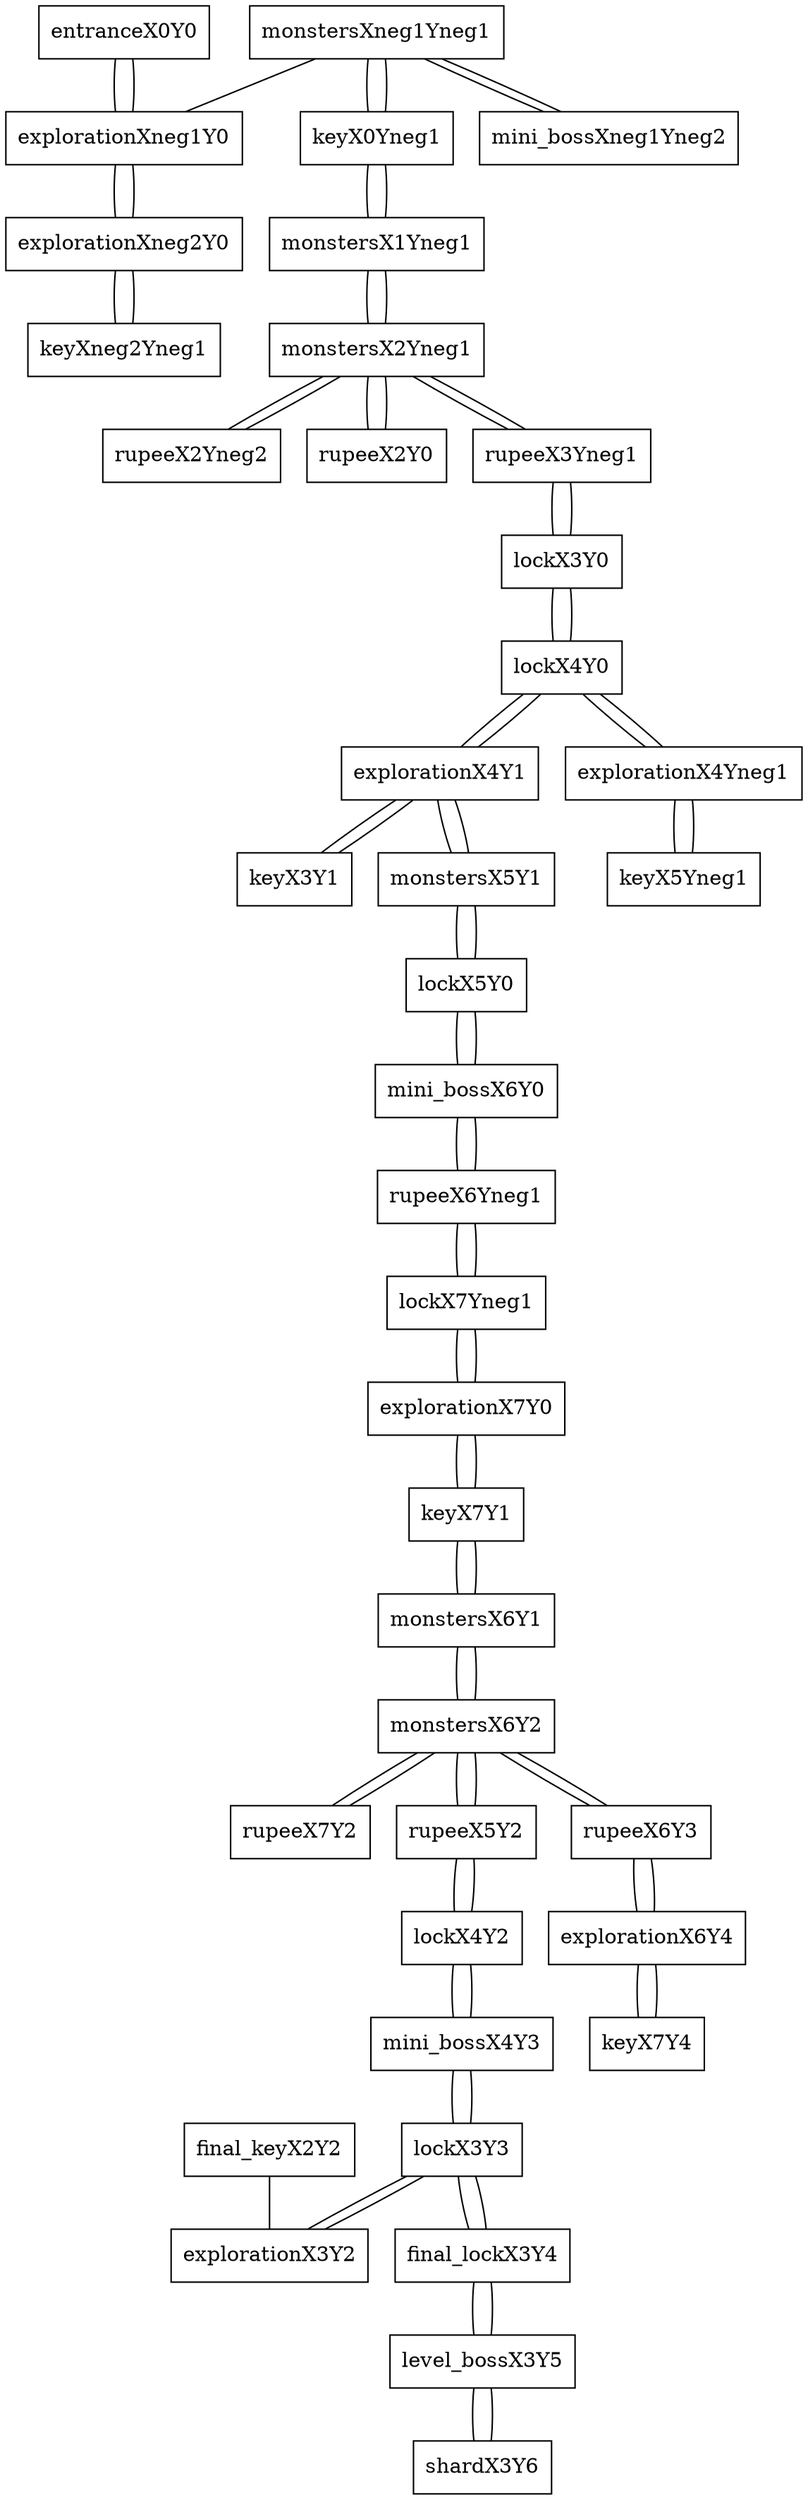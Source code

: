 graph space {

node [shape="box"]; entranceX0Y0 [pad="1.5,0.0" pos="0,0!"]; explorationXneg1Y0 [pad="1.5,0.0" pos="-1,0!"]; monstersXneg1Yneg1 [pad="1.5,0.0" pos="-1,-1!"]; keyX0Yneg1 [pad="1.5,0.0" pos="0,-1!"]; explorationXneg2Y0 [pad="1.5,0.0" pos="-2,0!"]; keyXneg2Yneg1 [pad="1.5,0.0" pos="-2,-1!"]; monstersX1Yneg1 [pad="1.5,0.0" pos="1,-1!"]; monstersX2Yneg1 [pad="1.5,0.0" pos="2,-1!"]; rupeeX2Yneg2 [pad="1.5,0.0" pos="2,-2!"]; rupeeX2Y0 [pad="1.5,0.0" pos="2,0!"]; rupeeX3Yneg1 [pad="1.5,0.0" pos="3,-1!"]; mini_bossXneg1Yneg2 [pad="1.5,0.0" pos="-1,-2!"]; lockX3Y0 [pad="1.5,0.0" pos="3,0!"]; lockX4Y0 [pad="1.5,0.0" pos="4,0!"]; explorationX4Y1 [pad="1.5,0.0" pos="4,1!"]; keyX3Y1 [pad="1.5,0.0" pos="3,1!"]; monstersX5Y1 [pad="1.5,0.0" pos="5,1!"]; explorationX4Yneg1 [pad="1.5,0.0" pos="4,-1!"]; keyX5Yneg1 [pad="1.5,0.0" pos="5,-1!"]; lockX5Y0 [pad="1.5,0.0" pos="5,0!"]; mini_bossX6Y0 [pad="1.5,0.0" pos="6,0!"]; rupeeX6Yneg1 [pad="1.5,0.0" pos="6,-1!"]; lockX7Yneg1 [pad="1.5,0.0" pos="7,-1!"]; explorationX7Y0 [pad="1.5,0.0" pos="7,0!"]; keyX7Y1 [pad="1.5,0.0" pos="7,1!"]; monstersX6Y1 [pad="1.5,0.0" pos="6,1!"]; monstersX6Y2 [pad="1.5,0.0" pos="6,2!"]; rupeeX7Y2 [pad="1.5,0.0" pos="7,2!"]; rupeeX5Y2 [pad="1.5,0.0" pos="5,2!"]; rupeeX6Y3 [pad="1.5,0.0" pos="6,3!"]; explorationX6Y4 [pad="1.5,0.0" pos="6,4!"]; keyX7Y4 [pad="1.5,0.0" pos="7,4!"]; lockX4Y2 [pad="1.5,0.0" pos="4,2!"]; mini_bossX4Y3 [pad="1.5,0.0" pos="4,3!"]; lockX3Y3 [pad="1.5,0.0" pos="3,3!"]; explorationX3Y2 [pad="1.5,0.0" pos="3,2!"]; final_keyX2Y2 [pad="1.5,0.0" pos="2,2!"]; final_lockX3Y4 [pad="1.5,0.0" pos="3,4!"]; level_bossX3Y5 [pad="1.5,0.0" pos="3,5!"]; shardX3Y6 [pad="1.5,0.0" pos="3,6!"]; 
entranceX0Y0 -- explorationXneg1Y0;
explorationXneg1Y0 -- explorationXneg2Y0;
explorationXneg1Y0 -- entranceX0Y0;
monstersXneg1Yneg1 -- explorationXneg1Y0;
monstersXneg1Yneg1 -- keyX0Yneg1;
monstersXneg1Yneg1 -- mini_bossXneg1Yneg2;
keyX0Yneg1 -- monstersX1Yneg1;
keyX0Yneg1 -- monstersXneg1Yneg1;
explorationXneg2Y0 -- keyXneg2Yneg1;
explorationXneg2Y0 -- explorationXneg1Y0;
keyXneg2Yneg1 -- explorationXneg2Y0;
monstersX1Yneg1 -- keyX0Yneg1;
monstersX1Yneg1 -- monstersX2Yneg1;
monstersX2Yneg1 -- rupeeX2Y0;
monstersX2Yneg1 -- rupeeX3Yneg1;
monstersX2Yneg1 -- rupeeX2Yneg2;
monstersX2Yneg1 -- monstersX1Yneg1;
rupeeX2Yneg2 -- monstersX2Yneg1;
rupeeX2Y0 -- monstersX2Yneg1;
rupeeX3Yneg1 -- lockX3Y0;
rupeeX3Yneg1 -- monstersX2Yneg1;
mini_bossXneg1Yneg2 -- monstersXneg1Yneg1;
lockX3Y0 -- lockX4Y0;
lockX3Y0 -- rupeeX3Yneg1;
lockX4Y0 -- lockX3Y0;
lockX4Y0 -- explorationX4Y1;
lockX4Y0 -- explorationX4Yneg1;
explorationX4Y1 -- keyX3Y1;
explorationX4Y1 -- monstersX5Y1;
explorationX4Y1 -- lockX4Y0;
keyX3Y1 -- explorationX4Y1;
monstersX5Y1 -- explorationX4Y1;
monstersX5Y1 -- lockX5Y0;
explorationX4Yneg1 -- lockX4Y0;
explorationX4Yneg1 -- keyX5Yneg1;
keyX5Yneg1 -- explorationX4Yneg1;
lockX5Y0 -- monstersX5Y1;
lockX5Y0 -- mini_bossX6Y0;
mini_bossX6Y0 -- lockX5Y0;
mini_bossX6Y0 -- rupeeX6Yneg1;
rupeeX6Yneg1 -- lockX7Yneg1;
rupeeX6Yneg1 -- mini_bossX6Y0;
lockX7Yneg1 -- rupeeX6Yneg1;
lockX7Yneg1 -- explorationX7Y0;
explorationX7Y0 -- keyX7Y1;
explorationX7Y0 -- lockX7Yneg1;
keyX7Y1 -- monstersX6Y1;
keyX7Y1 -- explorationX7Y0;
monstersX6Y1 -- monstersX6Y2;
monstersX6Y1 -- keyX7Y1;
monstersX6Y2 -- rupeeX5Y2;
monstersX6Y2 -- rupeeX6Y3;
monstersX6Y2 -- rupeeX7Y2;
monstersX6Y2 -- monstersX6Y1;
rupeeX7Y2 -- monstersX6Y2;
rupeeX5Y2 -- lockX4Y2;
rupeeX5Y2 -- monstersX6Y2;
rupeeX6Y3 -- explorationX6Y4;
rupeeX6Y3 -- monstersX6Y2;
explorationX6Y4 -- keyX7Y4;
explorationX6Y4 -- rupeeX6Y3;
keyX7Y4 -- explorationX6Y4;
lockX4Y2 -- mini_bossX4Y3;
lockX4Y2 -- rupeeX5Y2;
mini_bossX4Y3 -- lockX3Y3;
mini_bossX4Y3 -- lockX4Y2;
lockX3Y3 -- final_lockX3Y4;
lockX3Y3 -- mini_bossX4Y3;
lockX3Y3 -- explorationX3Y2;
explorationX3Y2 -- lockX3Y3;
final_keyX2Y2 -- explorationX3Y2;
final_lockX3Y4 -- level_bossX3Y5;
final_lockX3Y4 -- lockX3Y3;
level_bossX3Y5 -- shardX3Y6;
level_bossX3Y5 -- final_lockX3Y4;
shardX3Y6 -- level_bossX3Y5;
}